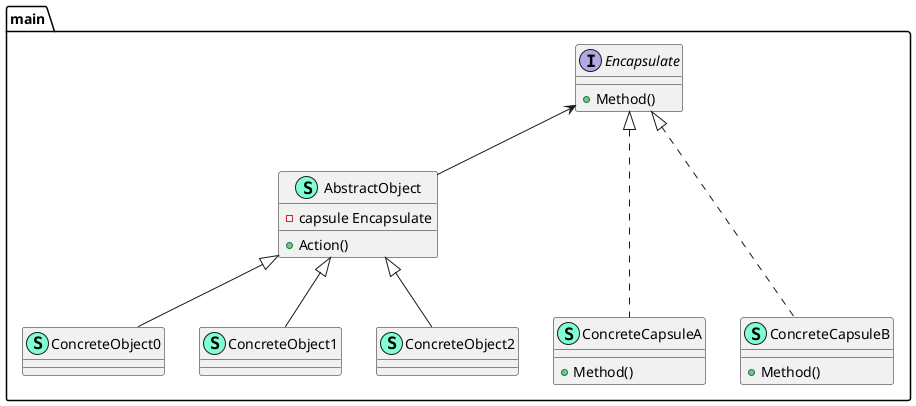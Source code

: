 @startuml
namespace main {
    class AbstractObject << (S,Aquamarine) >> {
        - capsule Encapsulate

        + Action() 

    }
    class ConcreteCapsuleA << (S,Aquamarine) >> {
        + Method() 

    }
    class ConcreteCapsuleB << (S,Aquamarine) >> {
        + Method() 

    }
    class ConcreteObject0 << (S,Aquamarine) >> {
    }
    class ConcreteObject1 << (S,Aquamarine) >> {
    }
    class ConcreteObject2 << (S,Aquamarine) >> {
    }
    interface Encapsulate  {
        + Method() 

    }
}
"main.AbstractObject" <|-- "main.ConcreteObject0"
"main.AbstractObject" <|-- "main.ConcreteObject1"
"main.AbstractObject" <|-- "main.ConcreteObject2"

"main.Encapsulate" <|... "main.ConcreteCapsuleA"
"main.Encapsulate" <|... "main.ConcreteCapsuleB"

"main.Encapsulate" <-- "main.AbstractObject"
@enduml
